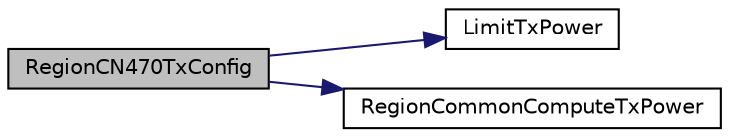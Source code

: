 digraph "RegionCN470TxConfig"
{
  edge [fontname="Helvetica",fontsize="10",labelfontname="Helvetica",labelfontsize="10"];
  node [fontname="Helvetica",fontsize="10",shape=record];
  rankdir="LR";
  Node79 [label="RegionCN470TxConfig",height=0.2,width=0.4,color="black", fillcolor="grey75", style="filled", fontcolor="black"];
  Node79 -> Node80 [color="midnightblue",fontsize="10",style="solid",fontname="Helvetica"];
  Node80 [label="LimitTxPower",height=0.2,width=0.4,color="black", fillcolor="white", style="filled",URL="$_region_c_n470_8c.html#af2821991c6e6dad3e196b01f6cf1d542"];
  Node79 -> Node81 [color="midnightblue",fontsize="10",style="solid",fontname="Helvetica"];
  Node81 [label="RegionCommonComputeTxPower",height=0.2,width=0.4,color="black", fillcolor="white", style="filled",URL="$group___r_e_g_i_o_n_c_o_m_m_o_n.html#gaa92800c8e9ce21366d383d14878cc391",tooltip="Computes the txPower, based on the max EIRP and the antenna gain. "];
}
